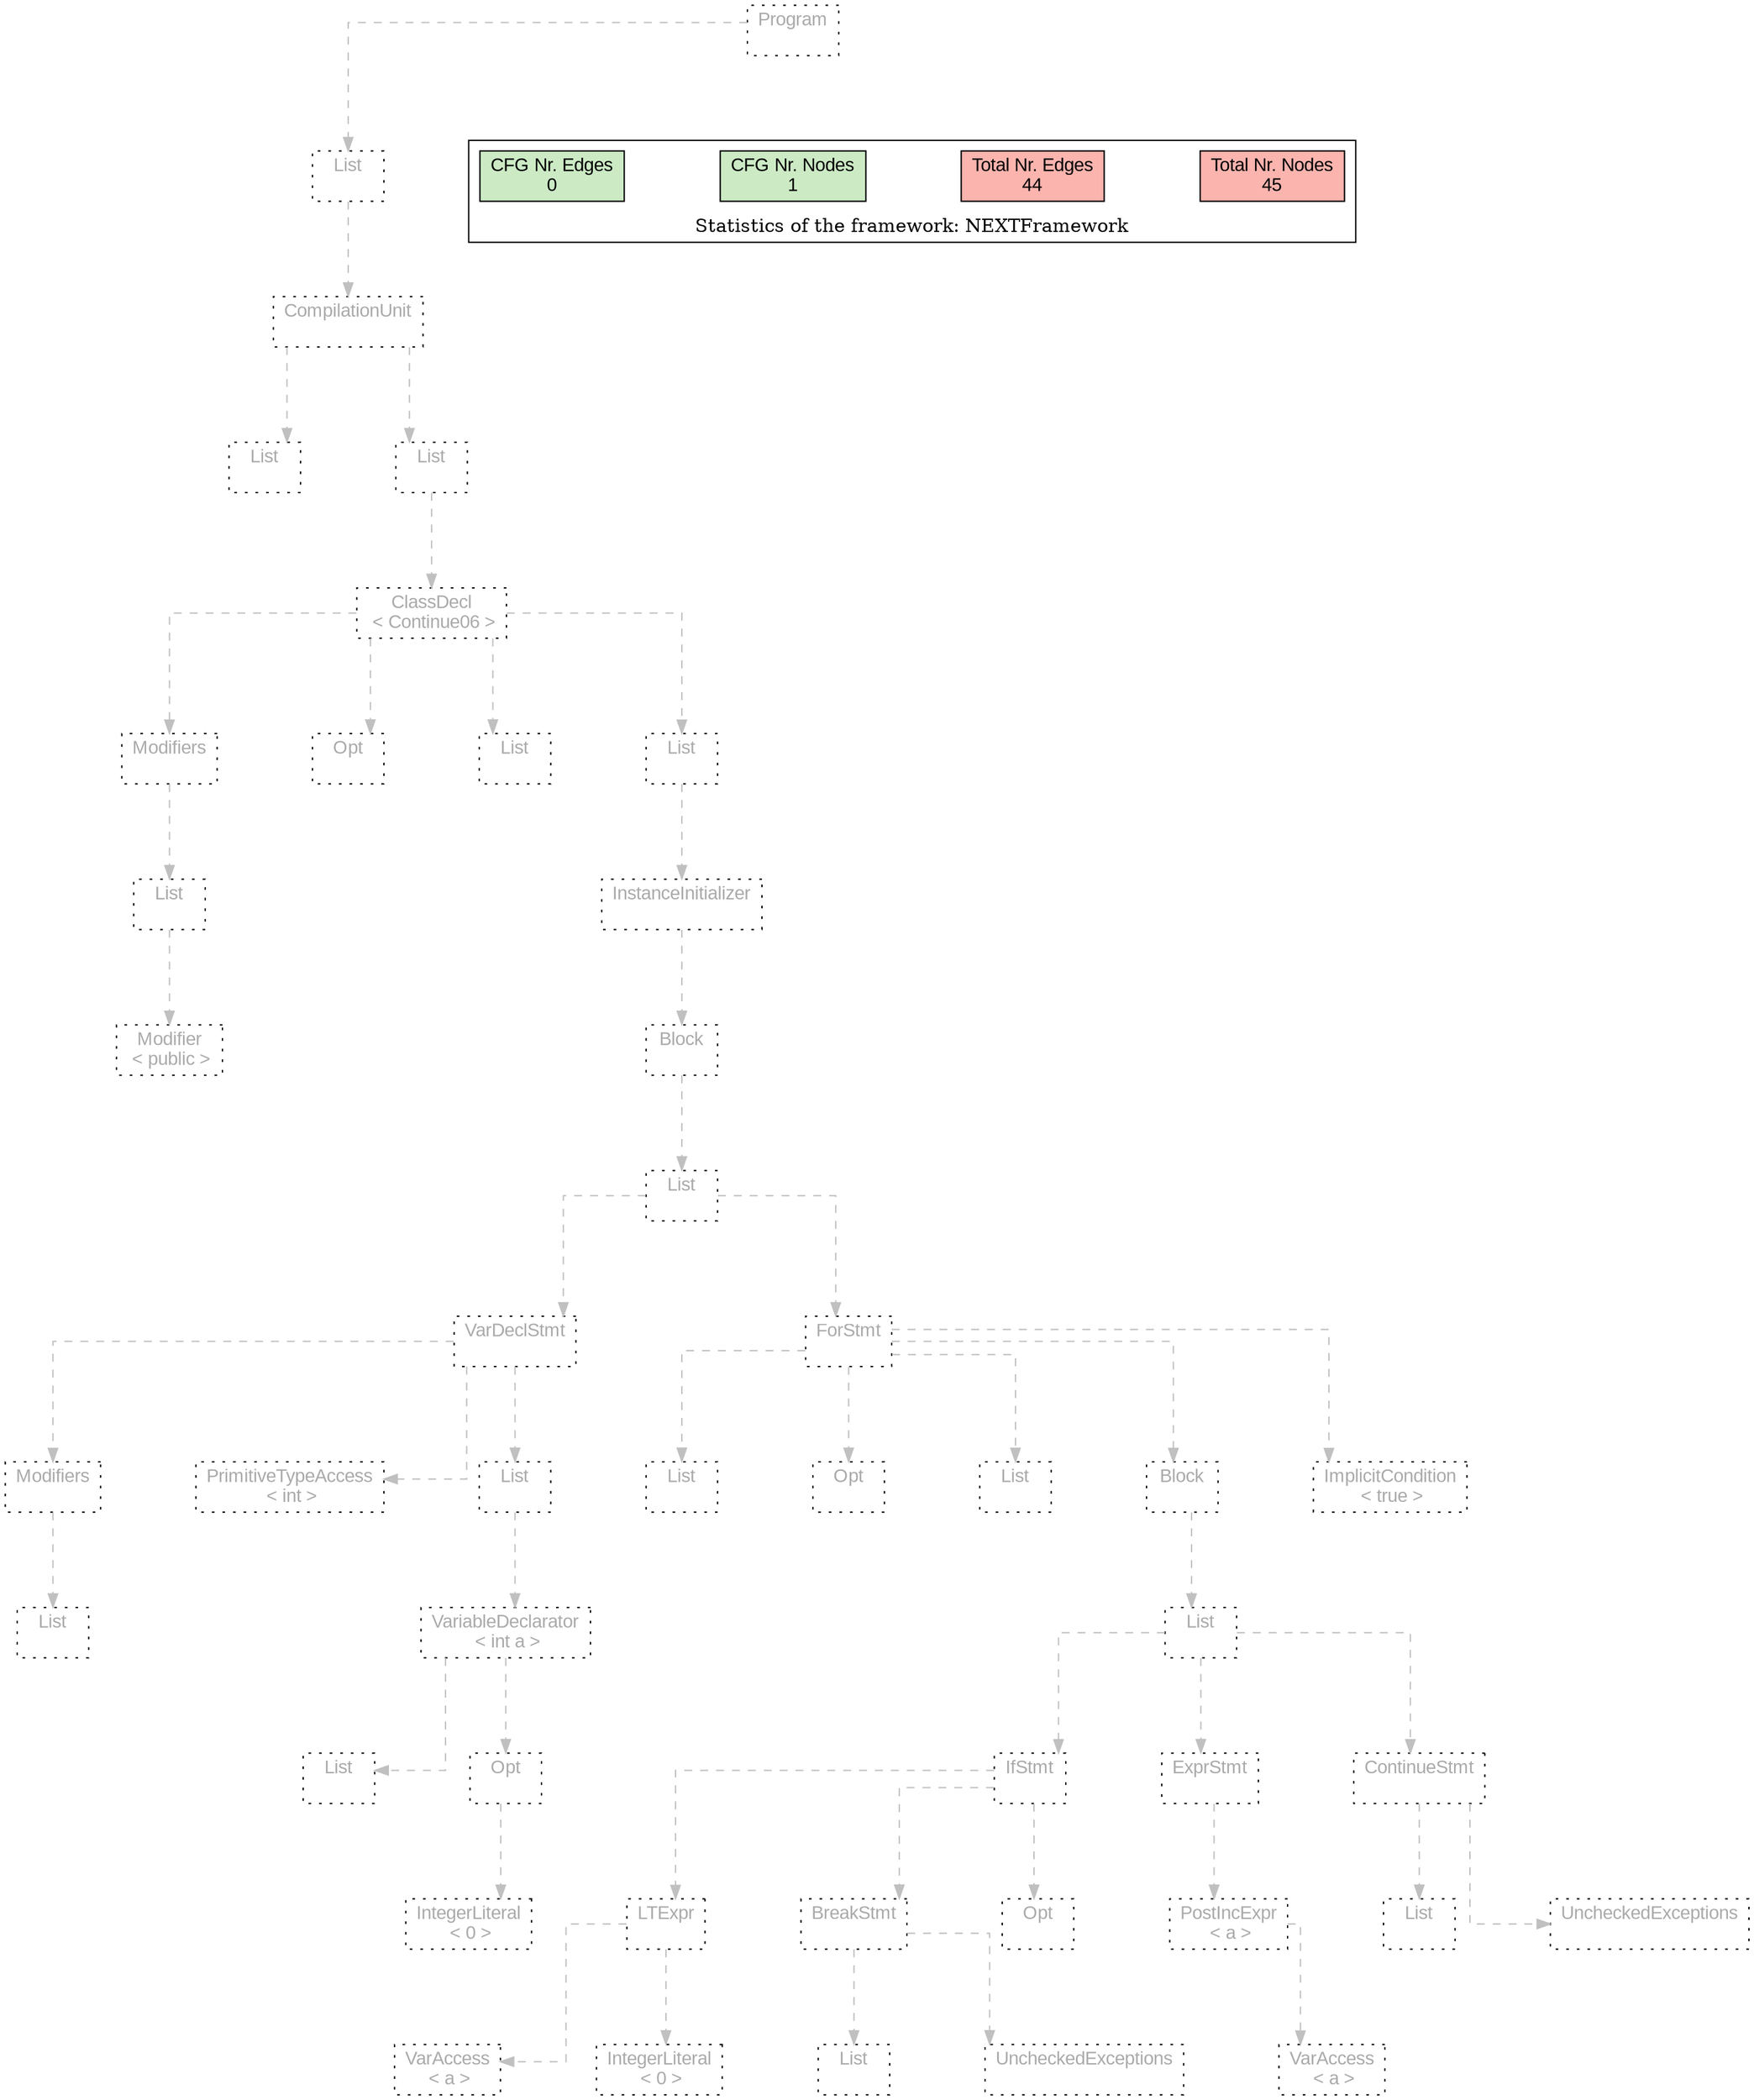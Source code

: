digraph G {
graph [splines=ortho, nodesep="1", ranksep="1"]
node [shape=rect, fontname=Arial];
{ rank = same; "Program[0]"}
{ rank = same; "List[1]"}
{ rank = same; "CompilationUnit[2]"}
{ rank = same; "List[3]"; "List[4]"}
{ rank = same; "ClassDecl[5]"}
{ rank = same; "Modifiers[6]"; "Opt[9]"; "List[10]"; "List[11]"}
{ rank = same; "List[7]"; "InstanceInitializer[12]"}
{ rank = same; "Modifier[8]"; "Block[13]"}
{ rank = same; "List[14]"}
{ rank = same; "VarDeclStmt[15]"; "ForStmt[24]"}
{ rank = same; "Modifiers[16]"; "PrimitiveTypeAccess[18]"; "List[19]"; "List[25]"; "Opt[26]"; "List[27]"; "Block[28]"; "ImplicitCondition[44]"}
{ rank = same; "List[17]"; "VariableDeclarator[20]"; "List[29]"}
{ rank = same; "List[21]"; "Opt[22]"; "IfStmt[30]"; "ExprStmt[38]"; "ContinueStmt[41]"}
{ rank = same; "IntegerLiteral[23]"; "LTExpr[31]"; "BreakStmt[34]"; "Opt[37]"; "PostIncExpr[39]"; "List[43]"; "UncheckedExceptions[42]"}
{ rank = same; "VarAccess[32]"; "IntegerLiteral[33]"; "List[36]"; "UncheckedExceptions[35]"; "VarAccess[40]"}
"Program[0]" [label="Program\n ", style= dotted   fillcolor="#eeeeee" fontcolor="#aaaaaa"  ]
"List[1]" [label="List\n ", style= dotted   fillcolor="#eeeeee" fontcolor="#aaaaaa"  ]
"CompilationUnit[2]" [label="CompilationUnit\n ", style= dotted   fillcolor="#eeeeee" fontcolor="#aaaaaa"  ]
"List[3]" [label="List\n ", style= dotted   fillcolor="#eeeeee" fontcolor="#aaaaaa"  ]
"List[4]" [label="List\n ", style= dotted   fillcolor="#eeeeee" fontcolor="#aaaaaa"  ]
"ClassDecl[5]" [label="ClassDecl\n < Continue06 >", style= dotted   fillcolor="#eeeeee" fontcolor="#aaaaaa"  ]
"Modifiers[6]" [label="Modifiers\n ", style= dotted   fillcolor="#eeeeee" fontcolor="#aaaaaa"  ]
"List[7]" [label="List\n ", style= dotted   fillcolor="#eeeeee" fontcolor="#aaaaaa"  ]
"Modifier[8]" [label="Modifier\n < public >", style= dotted   fillcolor="#eeeeee" fontcolor="#aaaaaa"  ]
"Opt[9]" [label="Opt\n ", style= dotted   fillcolor="#eeeeee" fontcolor="#aaaaaa"  ]
"List[10]" [label="List\n ", style= dotted   fillcolor="#eeeeee" fontcolor="#aaaaaa"  ]
"List[11]" [label="List\n ", style= dotted   fillcolor="#eeeeee" fontcolor="#aaaaaa"  ]
"InstanceInitializer[12]" [label="InstanceInitializer\n ", style= dotted   fillcolor="#eeeeee" fontcolor="#aaaaaa"  ]
"Block[13]" [label="Block\n ", style= dotted   fillcolor="#eeeeee" fontcolor="#aaaaaa"  ]
"List[14]" [label="List\n ", style= dotted   fillcolor="#eeeeee" fontcolor="#aaaaaa"  ]
"VarDeclStmt[15]" [label="VarDeclStmt\n ", style= dotted   fillcolor="#eeeeee" fontcolor="#aaaaaa"  ]
"Modifiers[16]" [label="Modifiers\n ", style= dotted   fillcolor="#eeeeee" fontcolor="#aaaaaa"  ]
"List[17]" [label="List\n ", style= dotted   fillcolor="#eeeeee" fontcolor="#aaaaaa"  ]
"PrimitiveTypeAccess[18]" [label="PrimitiveTypeAccess\n < int >", style= dotted   fillcolor="#eeeeee" fontcolor="#aaaaaa"  ]
"List[19]" [label="List\n ", style= dotted   fillcolor="#eeeeee" fontcolor="#aaaaaa"  ]
"VariableDeclarator[20]" [label="VariableDeclarator\n < int a >", style= dotted   fillcolor="#eeeeee" fontcolor="#aaaaaa"  ]
"List[21]" [label="List\n ", style= dotted   fillcolor="#eeeeee" fontcolor="#aaaaaa"  ]
"Opt[22]" [label="Opt\n ", style= dotted   fillcolor="#eeeeee" fontcolor="#aaaaaa"  ]
"IntegerLiteral[23]" [label="IntegerLiteral\n < 0 >", style= dotted   fillcolor="#eeeeee" fontcolor="#aaaaaa"  ]
"ForStmt[24]" [label="ForStmt\n ", style= dotted   fillcolor="#eeeeee" fontcolor="#aaaaaa"  ]
"List[25]" [label="List\n ", style= dotted   fillcolor="#eeeeee" fontcolor="#aaaaaa"  ]
"Opt[26]" [label="Opt\n ", style= dotted   fillcolor="#eeeeee" fontcolor="#aaaaaa"  ]
"List[27]" [label="List\n ", style= dotted   fillcolor="#eeeeee" fontcolor="#aaaaaa"  ]
"Block[28]" [label="Block\n ", style= dotted   fillcolor="#eeeeee" fontcolor="#aaaaaa"  ]
"List[29]" [label="List\n ", style= dotted   fillcolor="#eeeeee" fontcolor="#aaaaaa"  ]
"IfStmt[30]" [label="IfStmt\n ", style= dotted   fillcolor="#eeeeee" fontcolor="#aaaaaa"  ]
"LTExpr[31]" [label="LTExpr\n ", style= dotted   fillcolor="#eeeeee" fontcolor="#aaaaaa"  ]
"VarAccess[32]" [label="VarAccess\n < a >", style= dotted   fillcolor="#eeeeee" fontcolor="#aaaaaa"  ]
"IntegerLiteral[33]" [label="IntegerLiteral\n < 0 >", style= dotted   fillcolor="#eeeeee" fontcolor="#aaaaaa"  ]
"BreakStmt[34]" [label="BreakStmt\n ", style= dotted   fillcolor="#eeeeee" fontcolor="#aaaaaa"  ]
"List[36]" [label="List\n ", style= dotted   fillcolor="#eeeeee" fontcolor="#aaaaaa"  ]
"UncheckedExceptions[35]" [label="UncheckedExceptions\n ", style= dotted   fillcolor="#eeeeee" fontcolor="#aaaaaa"  ]
"Opt[37]" [label="Opt\n ", style= dotted   fillcolor="#eeeeee" fontcolor="#aaaaaa"  ]
"ExprStmt[38]" [label="ExprStmt\n ", style= dotted   fillcolor="#eeeeee" fontcolor="#aaaaaa"  ]
"PostIncExpr[39]" [label="PostIncExpr\n < a >", style= dotted   fillcolor="#eeeeee" fontcolor="#aaaaaa"  ]
"VarAccess[40]" [label="VarAccess\n < a >", style= dotted   fillcolor="#eeeeee" fontcolor="#aaaaaa"  ]
"ContinueStmt[41]" [label="ContinueStmt\n ", style= dotted   fillcolor="#eeeeee" fontcolor="#aaaaaa"  ]
"List[43]" [label="List\n ", style= dotted   fillcolor="#eeeeee" fontcolor="#aaaaaa"  ]
"UncheckedExceptions[42]" [label="UncheckedExceptions\n ", style= dotted   fillcolor="#eeeeee" fontcolor="#aaaaaa"  ]
"ImplicitCondition[44]" [label="ImplicitCondition\n < true >", style= dotted   fillcolor="#eeeeee" fontcolor="#aaaaaa"  ]
"CompilationUnit[2]" -> "List[3]" [style=dashed, color=gray]
"List[7]" -> "Modifier[8]" [style=dashed, color=gray]
"Modifiers[6]" -> "List[7]" [style=dashed, color=gray]
"ClassDecl[5]" -> "Modifiers[6]" [style=dashed, color=gray]
"ClassDecl[5]" -> "Opt[9]" [style=dashed, color=gray]
"ClassDecl[5]" -> "List[10]" [style=dashed, color=gray]
"Modifiers[16]" -> "List[17]" [style=dashed, color=gray]
"VarDeclStmt[15]" -> "Modifiers[16]" [style=dashed, color=gray]
"VarDeclStmt[15]" -> "PrimitiveTypeAccess[18]" [style=dashed, color=gray]
"VariableDeclarator[20]" -> "List[21]" [style=dashed, color=gray]
"Opt[22]" -> "IntegerLiteral[23]" [style=dashed, color=gray]
"VariableDeclarator[20]" -> "Opt[22]" [style=dashed, color=gray]
"List[19]" -> "VariableDeclarator[20]" [style=dashed, color=gray]
"VarDeclStmt[15]" -> "List[19]" [style=dashed, color=gray]
"List[14]" -> "VarDeclStmt[15]" [style=dashed, color=gray]
"ForStmt[24]" -> "List[25]" [style=dashed, color=gray]
"ForStmt[24]" -> "Opt[26]" [style=dashed, color=gray]
"ForStmt[24]" -> "List[27]" [style=dashed, color=gray]
"LTExpr[31]" -> "VarAccess[32]" [style=dashed, color=gray]
"LTExpr[31]" -> "IntegerLiteral[33]" [style=dashed, color=gray]
"IfStmt[30]" -> "LTExpr[31]" [style=dashed, color=gray]
"BreakStmt[34]" -> "List[36]" [style=dashed, color=gray]
"BreakStmt[34]" -> "UncheckedExceptions[35]" [style=dashed, color=gray]
"IfStmt[30]" -> "BreakStmt[34]" [style=dashed, color=gray]
"IfStmt[30]" -> "Opt[37]" [style=dashed, color=gray]
"List[29]" -> "IfStmt[30]" [style=dashed, color=gray]
"PostIncExpr[39]" -> "VarAccess[40]" [style=dashed, color=gray]
"ExprStmt[38]" -> "PostIncExpr[39]" [style=dashed, color=gray]
"List[29]" -> "ExprStmt[38]" [style=dashed, color=gray]
"ContinueStmt[41]" -> "List[43]" [style=dashed, color=gray]
"ContinueStmt[41]" -> "UncheckedExceptions[42]" [style=dashed, color=gray]
"List[29]" -> "ContinueStmt[41]" [style=dashed, color=gray]
"Block[28]" -> "List[29]" [style=dashed, color=gray]
"ForStmt[24]" -> "Block[28]" [style=dashed, color=gray]
"ForStmt[24]" -> "ImplicitCondition[44]" [style=dashed, color=gray]
"List[14]" -> "ForStmt[24]" [style=dashed, color=gray]
"Block[13]" -> "List[14]" [style=dashed, color=gray]
"InstanceInitializer[12]" -> "Block[13]" [style=dashed, color=gray]
"List[11]" -> "InstanceInitializer[12]" [style=dashed, color=gray]
"ClassDecl[5]" -> "List[11]" [style=dashed, color=gray]
"List[4]" -> "ClassDecl[5]" [style=dashed, color=gray]
"CompilationUnit[2]" -> "List[4]" [style=dashed, color=gray]
"List[1]" -> "CompilationUnit[2]" [style=dashed, color=gray]
"Program[0]" -> "List[1]" [style=dashed, color=gray]
"List[3]" -> "List[4]" [style=invis]
"Modifiers[6]" -> "Opt[9]" -> "List[10]" -> "List[11]" [style=invis]
"VarDeclStmt[15]" -> "ForStmt[24]" [style=invis]
"Modifiers[16]" -> "PrimitiveTypeAccess[18]" -> "List[19]" [style=invis]
"List[21]" -> "Opt[22]" [style=invis]
"List[25]" -> "Opt[26]" -> "List[27]" -> "Block[28]" [style=invis]
"IfStmt[30]" -> "ExprStmt[38]" -> "ContinueStmt[41]" [style=invis]
"LTExpr[31]" -> "BreakStmt[34]" -> "Opt[37]" [style=invis]
"VarAccess[32]" -> "IntegerLiteral[33]" [style=invis]

subgraph cluster_legend {
{node [style=filled, fillcolor=1, colorscheme="pastel13"]
Nodes [label="Total Nr. Nodes
45", fillcolor=1]
Edges [label="Total Nr. Edges
44", fillcolor=1]
NodesCFG [label="CFG Nr. Nodes
1", fillcolor=3]
EdgesCFG [label="CFG Nr. Edges
0", fillcolor=3]
Nodes-> "Program[0]" -> NodesCFG  [style="invis"]
Edges -> "Program[0]" ->EdgesCFG [style="invis"]}
label = "Statistics of the framework: NEXTFramework"
style="solid"
ranksep=0.05
nodesep=0.01
labelloc = b
len=2
}}